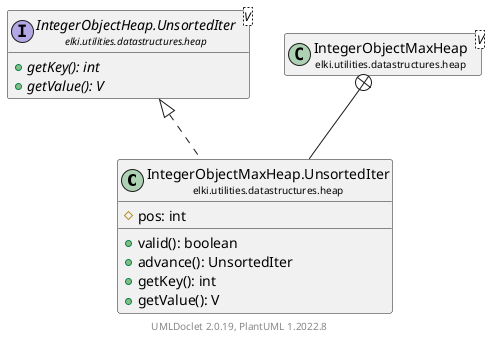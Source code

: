 @startuml
    remove .*\.(Instance|Par|Parameterizer|Factory)$
    set namespaceSeparator none
    hide empty fields
    hide empty methods

    class "<size:14>IntegerObjectMaxHeap.UnsortedIter\n<size:10>elki.utilities.datastructures.heap" as elki.utilities.datastructures.heap.IntegerObjectMaxHeap.UnsortedIter [[IntegerObjectMaxHeap.UnsortedIter.html]] {
        #pos: int
        +valid(): boolean
        +advance(): UnsortedIter
        +getKey(): int
        +getValue(): V
    }

    interface "<size:14>IntegerObjectHeap.UnsortedIter\n<size:10>elki.utilities.datastructures.heap" as elki.utilities.datastructures.heap.IntegerObjectHeap.UnsortedIter<V> [[IntegerObjectHeap.UnsortedIter.html]] {
        {abstract} +getKey(): int
        {abstract} +getValue(): V
    }
    class "<size:14>IntegerObjectMaxHeap\n<size:10>elki.utilities.datastructures.heap" as elki.utilities.datastructures.heap.IntegerObjectMaxHeap<V> [[IntegerObjectMaxHeap.html]]

    elki.utilities.datastructures.heap.IntegerObjectHeap.UnsortedIter <|.. elki.utilities.datastructures.heap.IntegerObjectMaxHeap.UnsortedIter
    elki.utilities.datastructures.heap.IntegerObjectMaxHeap +-- elki.utilities.datastructures.heap.IntegerObjectMaxHeap.UnsortedIter

    center footer UMLDoclet 2.0.19, PlantUML 1.2022.8
@enduml
